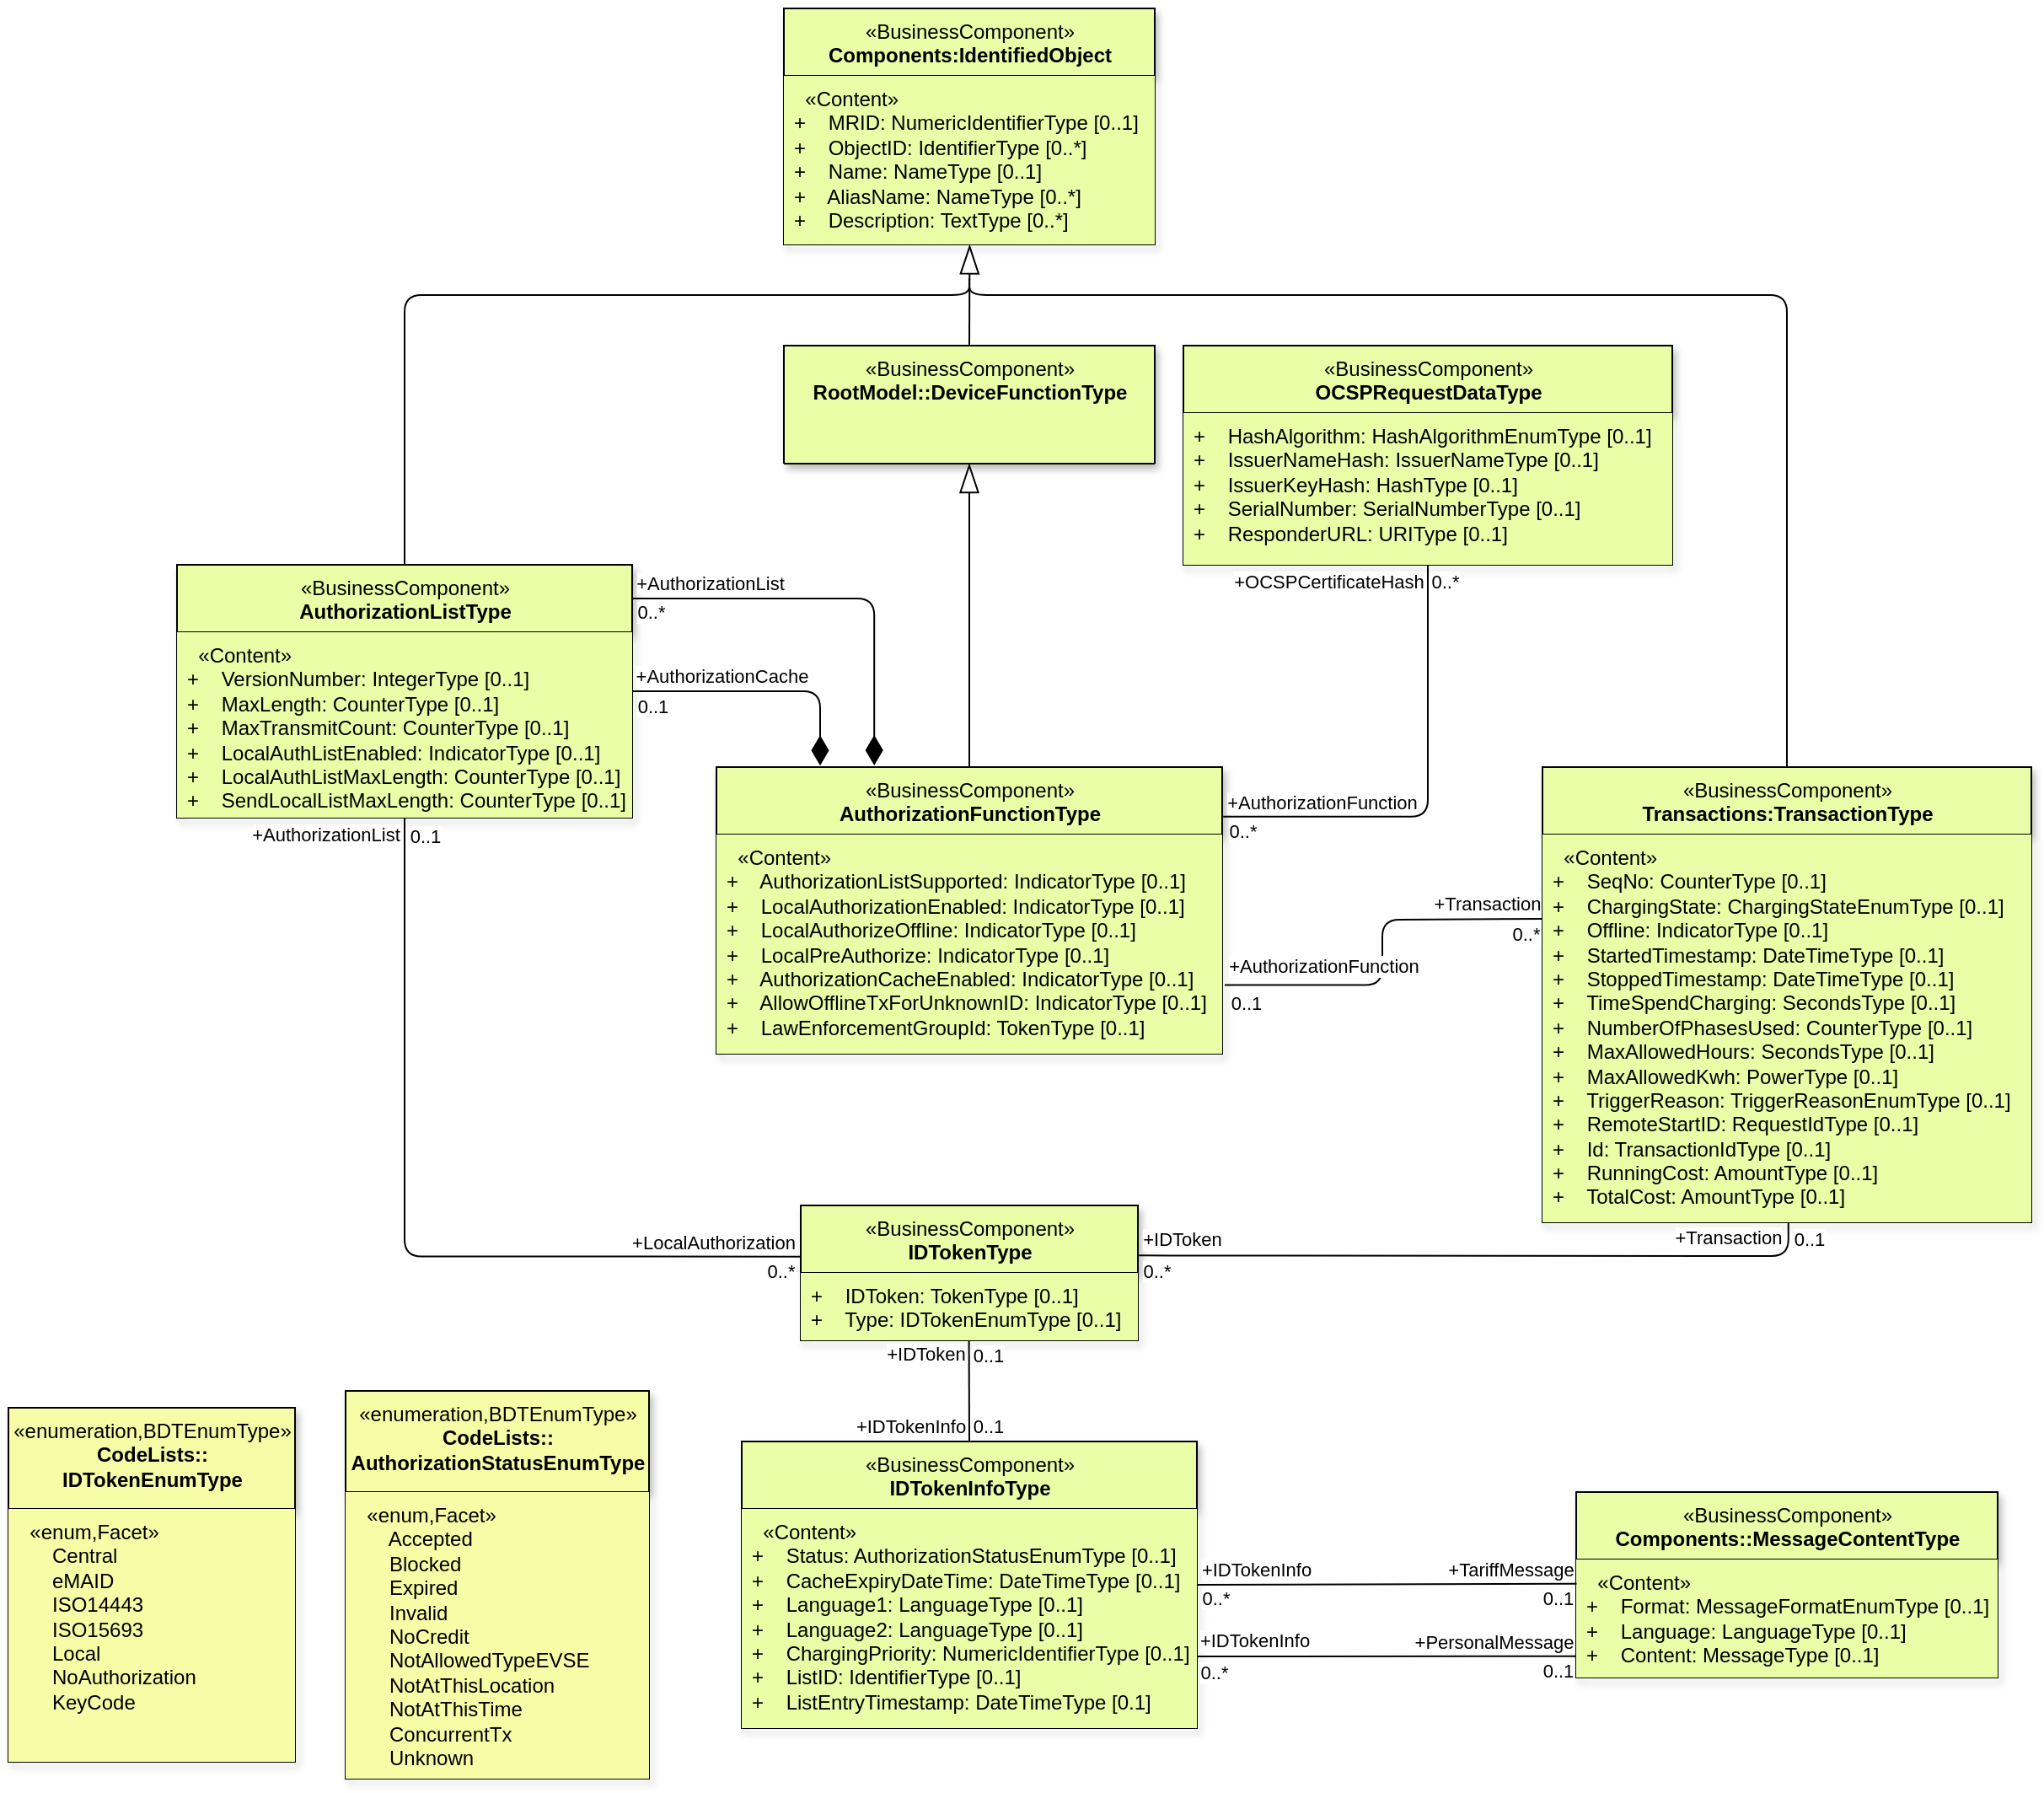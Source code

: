 <mxfile scale="0.8" border="0">
    <diagram id="2imF5TS-2AsIUvXl1Hec" name="Page-1">
        <mxGraphModel dx="204" dy="1066" grid="1" gridSize="10" guides="1" tooltips="1" connect="1" arrows="1" fold="1" page="1" pageScale="1" pageWidth="827" pageHeight="1169" math="0" shadow="0">
            <root>
                <mxCell id="0"/>
                <mxCell id="1" parent="0"/>
                <mxCell id="SdKNR-IxsHslmInC_97g-1" value="&lt;div style=&quot;line-height: 14.4px;&quot;&gt;&lt;div style=&quot;line-height: 14.4px;&quot;&gt;&lt;span style=&quot;background-color: initial;&quot;&gt;«&lt;/span&gt;&lt;span style=&quot;background-color: initial;&quot;&gt;BusinessComponent&lt;/span&gt;&lt;span style=&quot;background-color: initial;&quot;&gt;»&lt;/span&gt;&lt;br&gt;&lt;/div&gt;&lt;b&gt;Components:IdentifiedObject&lt;/b&gt;&lt;/div&gt;" style="swimlane;fontStyle=0;align=center;verticalAlign=top;childLayout=stackLayout;horizontal=1;startSize=40;horizontalStack=0;resizeParent=1;resizeParentMax=0;resizeLast=0;collapsible=0;marginBottom=0;html=1;fillColor=#e9fea7;shadow=1;fontSize=12;" parent="1" vertex="1">
                    <mxGeometry x="480" y="20" width="220" height="140" as="geometry"/>
                </mxCell>
                <mxCell id="SdKNR-IxsHslmInC_97g-2" value="&lt;div&gt;&lt;span style=&quot;text-align: center; background-color: initial;&quot;&gt;&amp;nbsp; «Content»&lt;/span&gt;&lt;br&gt;&lt;/div&gt;&lt;div&gt;&lt;span style=&quot;background-color: initial;&quot;&gt;+&amp;nbsp; &amp;nbsp; MRID: NumericIdentifierType [0..1]&lt;/span&gt;&lt;/div&gt;&lt;div&gt;+&amp;nbsp; &amp;nbsp; ObjectID: IdentifierType [0..*]&lt;span style=&quot;background-color: initial;&quot;&gt;&lt;br&gt;&lt;/span&gt;&lt;/div&gt;&lt;div&gt;+&amp;nbsp; &amp;nbsp; Name: NameType [0..1]&lt;br&gt;&lt;/div&gt;&lt;div&gt;+&amp;nbsp; &amp;nbsp; AliasName: NameType [0..*]&lt;br&gt;&lt;/div&gt;&lt;div&gt;+&amp;nbsp; &amp;nbsp; Description: TextType [0..*]&lt;br&gt;&lt;/div&gt;" style="text;html=1;strokeColor=none;fillColor=#e9fea7;align=left;verticalAlign=top;spacingLeft=4;spacingRight=4;overflow=hidden;rotatable=0;points=[[0,0.5],[1,0.5]];portConstraint=eastwest;fontSize=12;" parent="SdKNR-IxsHslmInC_97g-1" vertex="1">
                    <mxGeometry y="40" width="220" height="100" as="geometry"/>
                </mxCell>
                <mxCell id="SdKNR-IxsHslmInC_97g-24" style="edgeStyle=orthogonalEdgeStyle;rounded=1;orthogonalLoop=1;jettySize=auto;html=1;exitX=0.5;exitY=0;exitDx=0;exitDy=0;endArrow=none;endFill=0;curved=0;" parent="1" source="SdKNR-IxsHslmInC_97g-3" edge="1">
                    <mxGeometry relative="1" as="geometry">
                        <mxPoint x="590" y="180" as="targetPoint"/>
                        <Array as="points">
                            <mxPoint x="255" y="190"/>
                            <mxPoint x="590" y="190"/>
                        </Array>
                    </mxGeometry>
                </mxCell>
                <mxCell id="SdKNR-IxsHslmInC_97g-3" value="&lt;div style=&quot;line-height: 14.4px;&quot;&gt;&lt;div style=&quot;line-height: 14.4px;&quot;&gt;&lt;span style=&quot;background-color: initial;&quot;&gt;«&lt;/span&gt;&lt;span style=&quot;background-color: initial;&quot;&gt;BusinessComponent&lt;/span&gt;&lt;span style=&quot;background-color: initial;&quot;&gt;»&lt;/span&gt;&lt;br&gt;&lt;/div&gt;&lt;b&gt;AuthorizationListType&lt;/b&gt;&lt;/div&gt;" style="swimlane;fontStyle=0;align=center;verticalAlign=top;childLayout=stackLayout;horizontal=1;startSize=40;horizontalStack=0;resizeParent=1;resizeParentMax=0;resizeLast=0;collapsible=0;marginBottom=0;html=1;fillColor=#e9fea7;shadow=1;fontSize=12;" parent="1" vertex="1">
                    <mxGeometry x="120" y="350" width="270" height="150" as="geometry"/>
                </mxCell>
                <mxCell id="SdKNR-IxsHslmInC_97g-4" value="&lt;div&gt;&lt;span style=&quot;text-align: center; background-color: initial;&quot;&gt;&amp;nbsp; «Content»&lt;/span&gt;&lt;br&gt;&lt;/div&gt;&lt;div&gt;+&amp;nbsp; &amp;nbsp; VersionNumber: IntegerType [0..1]&lt;br&gt;&lt;/div&gt;&lt;div&gt;+&amp;nbsp; &amp;nbsp; MaxLength: CounterType [0..1]&lt;br&gt;&lt;/div&gt;&lt;div&gt;+&amp;nbsp; &amp;nbsp; MaxTransmitCount: CounterType [0..1]&lt;br&gt;&lt;/div&gt;&lt;div&gt;+&amp;nbsp; &amp;nbsp; LocalAuthListEnabled: IndicatorType [0..1]&lt;br&gt;&lt;/div&gt;&lt;div&gt;+&amp;nbsp; &amp;nbsp; LocalAuthListMaxLength: CounterType [0..1]&lt;br&gt;&lt;/div&gt;&lt;div&gt;+&amp;nbsp; &amp;nbsp; SendLocalListMaxLength: CounterType [0..1]&lt;br&gt;&lt;/div&gt;" style="text;html=1;strokeColor=none;fillColor=#e9fea7;align=left;verticalAlign=top;spacingLeft=4;spacingRight=4;overflow=hidden;rotatable=0;points=[[0,0.5],[1,0.5]];portConstraint=eastwest;fontSize=12;" parent="SdKNR-IxsHslmInC_97g-3" vertex="1">
                    <mxGeometry y="40" width="270" height="110" as="geometry"/>
                </mxCell>
                <mxCell id="SdKNR-IxsHslmInC_97g-5" value="&lt;div style=&quot;line-height: 14.4px;&quot;&gt;&lt;div style=&quot;line-height: 14.4px;&quot;&gt;&lt;span style=&quot;background-color: initial;&quot;&gt;«&lt;/span&gt;&lt;span style=&quot;background-color: initial;&quot;&gt;BusinessComponent&lt;/span&gt;&lt;span style=&quot;background-color: initial;&quot;&gt;»&lt;/span&gt;&lt;br&gt;&lt;/div&gt;&lt;b&gt;RootModel::DeviceFunctionType&lt;/b&gt;&lt;/div&gt;" style="swimlane;fontStyle=0;align=center;verticalAlign=top;childLayout=stackLayout;horizontal=1;startSize=70;horizontalStack=0;resizeParent=1;resizeParentMax=0;resizeLast=0;collapsible=0;marginBottom=0;html=1;fillColor=#e9fea7;shadow=1;fontSize=12;" parent="1" vertex="1">
                    <mxGeometry x="480" y="220" width="220" height="70" as="geometry"/>
                </mxCell>
                <mxCell id="SdKNR-IxsHslmInC_97g-6" value="&lt;div&gt;&lt;br&gt;&lt;/div&gt;" style="text;html=1;strokeColor=none;fillColor=#e9fea7;align=left;verticalAlign=top;spacingLeft=4;spacingRight=4;overflow=hidden;rotatable=0;points=[[0,0.5],[1,0.5]];portConstraint=eastwest;fontSize=12;" parent="SdKNR-IxsHslmInC_97g-5" vertex="1">
                    <mxGeometry y="70" width="220" as="geometry"/>
                </mxCell>
                <mxCell id="SdKNR-IxsHslmInC_97g-7" value="&lt;div style=&quot;line-height: 14.4px;&quot;&gt;&lt;div style=&quot;line-height: 14.4px;&quot;&gt;&lt;span style=&quot;background-color: initial;&quot;&gt;«&lt;/span&gt;&lt;span style=&quot;background-color: initial;&quot;&gt;BusinessComponent&lt;/span&gt;&lt;span style=&quot;background-color: initial;&quot;&gt;»&lt;/span&gt;&lt;br&gt;&lt;/div&gt;&lt;b&gt;OCSPRequestDataType&lt;/b&gt;&lt;/div&gt;" style="swimlane;fontStyle=0;align=center;verticalAlign=top;childLayout=stackLayout;horizontal=1;startSize=40;horizontalStack=0;resizeParent=1;resizeParentMax=0;resizeLast=0;collapsible=0;marginBottom=0;html=1;fillColor=#e9fea7;shadow=1;fontSize=12;" parent="1" vertex="1">
                    <mxGeometry x="717" y="220" width="290" height="130" as="geometry"/>
                </mxCell>
                <mxCell id="SdKNR-IxsHslmInC_97g-8" value="&lt;div&gt;+&amp;nbsp; &amp;nbsp; HashAlgorithm: HashAlgorithmEnumType [0..1]&lt;br&gt;&lt;/div&gt;&lt;div&gt;+&amp;nbsp; &amp;nbsp; IssuerNameHash: IssuerNameType [0..1]&lt;br&gt;&lt;/div&gt;&lt;div&gt;+&amp;nbsp; &amp;nbsp; IssuerKeyHash: HashType [0..1]&lt;br&gt;&lt;/div&gt;&lt;div&gt;+&amp;nbsp; &amp;nbsp; SerialNumber: SerialNumberType [0..1]&lt;br&gt;&lt;/div&gt;&lt;div&gt;+&amp;nbsp; &amp;nbsp; ResponderURL: URIType [0..1]&lt;br&gt;&lt;/div&gt;" style="text;html=1;strokeColor=none;fillColor=#e9fea7;align=left;verticalAlign=top;spacingLeft=4;spacingRight=4;overflow=hidden;rotatable=0;points=[[0,0.5],[1,0.5]];portConstraint=eastwest;fontSize=12;" parent="SdKNR-IxsHslmInC_97g-7" vertex="1">
                    <mxGeometry y="40" width="290" height="90" as="geometry"/>
                </mxCell>
                <mxCell id="SdKNR-IxsHslmInC_97g-26" style="edgeStyle=orthogonalEdgeStyle;rounded=0;orthogonalLoop=1;jettySize=auto;html=1;entryX=0.5;entryY=1;entryDx=0;entryDy=0;endSize=15;endArrow=blockThin;endFill=0;" parent="1" source="SdKNR-IxsHslmInC_97g-9" target="SdKNR-IxsHslmInC_97g-5" edge="1">
                    <mxGeometry relative="1" as="geometry"/>
                </mxCell>
                <mxCell id="SdKNR-IxsHslmInC_97g-9" value="&lt;div style=&quot;line-height: 14.4px;&quot;&gt;&lt;div style=&quot;line-height: 14.4px;&quot;&gt;&lt;span style=&quot;background-color: initial;&quot;&gt;«&lt;/span&gt;&lt;span style=&quot;background-color: initial;&quot;&gt;BusinessComponent&lt;/span&gt;&lt;span style=&quot;background-color: initial;&quot;&gt;»&lt;/span&gt;&lt;br&gt;&lt;/div&gt;&lt;b&gt;AuthorizationFunctionType&lt;/b&gt;&lt;/div&gt;" style="swimlane;fontStyle=0;align=center;verticalAlign=top;childLayout=stackLayout;horizontal=1;startSize=40;horizontalStack=0;resizeParent=1;resizeParentMax=0;resizeLast=0;collapsible=0;marginBottom=0;html=1;fillColor=#e9fea7;shadow=1;fontSize=12;" parent="1" vertex="1">
                    <mxGeometry x="440" y="470" width="300" height="170" as="geometry"/>
                </mxCell>
                <mxCell id="SdKNR-IxsHslmInC_97g-10" value="&lt;div&gt;&lt;span style=&quot;text-align: center; background-color: initial;&quot;&gt;&amp;nbsp; «Content»&lt;/span&gt;&lt;br&gt;&lt;/div&gt;&lt;div&gt;+&amp;nbsp; &amp;nbsp; AuthorizationListSupported: IndicatorType [0..1]&lt;br&gt;&lt;/div&gt;&lt;div&gt;+&amp;nbsp; &amp;nbsp; LocalAuthorizationEnabled: IndicatorType [0..1]&lt;br&gt;&lt;/div&gt;&lt;div&gt;+&amp;nbsp; &amp;nbsp; LocalAuthorizeOffline: IndicatorType [0..1]&lt;br&gt;&lt;/div&gt;&lt;div&gt;+&amp;nbsp; &amp;nbsp; LocalPreAuthorize: IndicatorType [0..1]&lt;br&gt;&lt;/div&gt;&lt;div&gt;+&amp;nbsp; &amp;nbsp; AuthorizationCacheEnabled: IndicatorType [0..1]&lt;br&gt;&lt;/div&gt;&lt;div&gt;+&amp;nbsp; &amp;nbsp; AllowOfflineTxForUnknownID: IndicatorType [0..1]&lt;br&gt;&lt;/div&gt;&lt;div&gt;+&amp;nbsp; &amp;nbsp; LawEnforcementGroupId: TokenType [0..1]&lt;br&gt;&lt;/div&gt;" style="text;html=1;strokeColor=none;fillColor=#e9fea7;align=left;verticalAlign=top;spacingLeft=4;spacingRight=4;overflow=hidden;rotatable=0;points=[[0,0.5],[1,0.5]];portConstraint=eastwest;fontSize=12;" parent="SdKNR-IxsHslmInC_97g-9" vertex="1">
                    <mxGeometry y="40" width="300" height="130" as="geometry"/>
                </mxCell>
                <mxCell id="SdKNR-IxsHslmInC_97g-25" style="edgeStyle=orthogonalEdgeStyle;rounded=1;orthogonalLoop=1;jettySize=auto;html=1;exitX=0.5;exitY=0;exitDx=0;exitDy=0;curved=0;endArrow=none;endFill=0;" parent="1" source="SdKNR-IxsHslmInC_97g-11" edge="1">
                    <mxGeometry relative="1" as="geometry">
                        <mxPoint x="590" y="180" as="targetPoint"/>
                        <Array as="points">
                            <mxPoint x="1075" y="190"/>
                            <mxPoint x="590" y="190"/>
                        </Array>
                    </mxGeometry>
                </mxCell>
                <mxCell id="SdKNR-IxsHslmInC_97g-11" value="&lt;div style=&quot;line-height: 14.4px;&quot;&gt;&lt;div style=&quot;line-height: 14.4px;&quot;&gt;&lt;span style=&quot;background-color: initial;&quot;&gt;«&lt;/span&gt;&lt;span style=&quot;background-color: initial;&quot;&gt;BusinessComponent&lt;/span&gt;&lt;span style=&quot;background-color: initial;&quot;&gt;»&lt;/span&gt;&lt;br&gt;&lt;/div&gt;&lt;b&gt;Transactions:TransactionType&lt;/b&gt;&lt;/div&gt;" style="swimlane;fontStyle=0;align=center;verticalAlign=top;childLayout=stackLayout;horizontal=1;startSize=40;horizontalStack=0;resizeParent=1;resizeParentMax=0;resizeLast=0;collapsible=0;marginBottom=0;html=1;fillColor=#e9fea7;shadow=1;fontSize=12;" parent="1" vertex="1">
                    <mxGeometry x="930" y="470" width="290" height="270" as="geometry"/>
                </mxCell>
                <mxCell id="SdKNR-IxsHslmInC_97g-12" value="&lt;div&gt;&lt;span style=&quot;text-align: center; background-color: initial;&quot;&gt;&amp;nbsp; «Content»&lt;/span&gt;&lt;br&gt;&lt;/div&gt;&lt;div&gt;+&amp;nbsp; &amp;nbsp; SeqNo: CounterType [0..1]&lt;br&gt;&lt;/div&gt;&lt;div&gt;+&amp;nbsp; &amp;nbsp; ChargingState: ChargingStateEnumType [0..1]&lt;br&gt;&lt;/div&gt;&lt;div&gt;+&amp;nbsp; &amp;nbsp; Offline: IndicatorType [0..1]&lt;br&gt;&lt;/div&gt;&lt;div&gt;+&amp;nbsp; &amp;nbsp; StartedTimestamp: DateTimeType [0..1]&lt;br&gt;&lt;/div&gt;&lt;div&gt;+&amp;nbsp; &amp;nbsp; StoppedTimestamp: DateTimeType [0..1]&lt;br&gt;&lt;/div&gt;&lt;div&gt;+&amp;nbsp; &amp;nbsp; TimeSpendCharging: SecondsType [0..1]&lt;br&gt;&lt;/div&gt;&lt;div&gt;+&amp;nbsp; &amp;nbsp; NumberOfPhasesUsed: CounterType [0..1]&lt;br&gt;&lt;/div&gt;&lt;div&gt;+&amp;nbsp; &amp;nbsp; MaxAllowedHours: SecondsType [0..1]&lt;br&gt;&lt;/div&gt;&lt;div&gt;+&amp;nbsp; &amp;nbsp; MaxAllowedKwh: PowerType [0..1]&lt;br&gt;&lt;/div&gt;&lt;div&gt;+&amp;nbsp; &amp;nbsp; TriggerReason: TriggerReasonEnumType [0..1]&lt;br&gt;&lt;/div&gt;&lt;div&gt;+&amp;nbsp; &amp;nbsp; RemoteStartID: RequestIdType [0..1]&lt;br&gt;&lt;/div&gt;&lt;div&gt;+&amp;nbsp; &amp;nbsp; Id: TransactionIdType [0..1]&lt;br&gt;&lt;/div&gt;&lt;div&gt;+&amp;nbsp; &amp;nbsp; RunningCost: AmountType [0..1]&lt;br&gt;&lt;/div&gt;&lt;div&gt;+&amp;nbsp; &amp;nbsp; TotalCost: AmountType [0..1]&lt;br&gt;&lt;/div&gt;" style="text;html=1;strokeColor=none;fillColor=#e9fea7;align=left;verticalAlign=top;spacingLeft=4;spacingRight=4;overflow=hidden;rotatable=0;points=[[0,0.5],[1,0.5]];portConstraint=eastwest;fontSize=12;" parent="SdKNR-IxsHslmInC_97g-11" vertex="1">
                    <mxGeometry y="40" width="290" height="230" as="geometry"/>
                </mxCell>
                <mxCell id="SdKNR-IxsHslmInC_97g-13" value="&lt;div style=&quot;line-height: 14.4px;&quot;&gt;&lt;div style=&quot;line-height: 14.4px;&quot;&gt;&lt;span style=&quot;background-color: initial;&quot;&gt;«&lt;/span&gt;&lt;span style=&quot;background-color: initial;&quot;&gt;BusinessComponent&lt;/span&gt;&lt;span style=&quot;background-color: initial;&quot;&gt;»&lt;/span&gt;&lt;br&gt;&lt;/div&gt;&lt;b&gt;IDTokenType&lt;/b&gt;&lt;/div&gt;" style="swimlane;fontStyle=0;align=center;verticalAlign=top;childLayout=stackLayout;horizontal=1;startSize=40;horizontalStack=0;resizeParent=1;resizeParentMax=0;resizeLast=0;collapsible=0;marginBottom=0;html=1;fillColor=#e9fea7;shadow=1;fontSize=12;" parent="1" vertex="1">
                    <mxGeometry x="490" y="730" width="200" height="80" as="geometry"/>
                </mxCell>
                <mxCell id="SdKNR-IxsHslmInC_97g-14" value="&lt;div&gt;+&amp;nbsp; &amp;nbsp; IDToken: TokenType [0..1]&lt;br&gt;&lt;/div&gt;&lt;div&gt;+&amp;nbsp; &amp;nbsp; Type: IDTokenEnumType [0..1]&lt;br&gt;&lt;/div&gt;" style="text;html=1;strokeColor=none;fillColor=#e9fea7;align=left;verticalAlign=top;spacingLeft=4;spacingRight=4;overflow=hidden;rotatable=0;points=[[0,0.5],[1,0.5]];portConstraint=eastwest;fontSize=12;" parent="SdKNR-IxsHslmInC_97g-13" vertex="1">
                    <mxGeometry y="40" width="200" height="40" as="geometry"/>
                </mxCell>
                <mxCell id="SdKNR-IxsHslmInC_97g-15" value="&lt;div style=&quot;line-height: 14.4px;&quot;&gt;&lt;div style=&quot;line-height: 14.4px;&quot;&gt;&lt;span style=&quot;background-color: initial;&quot;&gt;«&lt;/span&gt;&lt;span style=&quot;background-color: initial;&quot;&gt;BusinessComponent&lt;/span&gt;&lt;span style=&quot;background-color: initial;&quot;&gt;»&lt;/span&gt;&lt;br&gt;&lt;/div&gt;&lt;b&gt;IDTokenInfoType&lt;/b&gt;&lt;/div&gt;" style="swimlane;fontStyle=0;align=center;verticalAlign=top;childLayout=stackLayout;horizontal=1;startSize=40;horizontalStack=0;resizeParent=1;resizeParentMax=0;resizeLast=0;collapsible=0;marginBottom=0;html=1;fillColor=#e9fea7;shadow=1;fontSize=12;" parent="1" vertex="1">
                    <mxGeometry x="455" y="870" width="270" height="170" as="geometry"/>
                </mxCell>
                <mxCell id="SdKNR-IxsHslmInC_97g-16" value="&lt;div&gt;&lt;span style=&quot;text-align: center; background-color: initial;&quot;&gt;&amp;nbsp; «Content»&lt;/span&gt;&lt;br&gt;&lt;/div&gt;&lt;div&gt;+&amp;nbsp; &amp;nbsp; Status: AuthorizationStatusEnumType [0..1]&lt;br&gt;&lt;/div&gt;&lt;div&gt;+&amp;nbsp; &amp;nbsp; CacheExpiryDateTime: DateTimeType [0..1]&lt;br&gt;&lt;/div&gt;&lt;div&gt;+&amp;nbsp; &amp;nbsp; Language1: LanguageType [0..1]&lt;br&gt;&lt;/div&gt;&lt;div&gt;+&amp;nbsp; &amp;nbsp; Language2: LanguageType [0..1]&lt;br&gt;&lt;/div&gt;&lt;div&gt;+&amp;nbsp; &amp;nbsp; ChargingPriority: NumericIdentifierType [0..1]&lt;br&gt;&lt;/div&gt;&lt;div&gt;+&amp;nbsp; &amp;nbsp; ListID: IdentifierType [0..1]&lt;br&gt;&lt;/div&gt;&lt;div&gt;+&amp;nbsp; &amp;nbsp; ListEntryTimestamp: DateTimeType [0.1]&lt;br&gt;&lt;/div&gt;" style="text;html=1;strokeColor=none;fillColor=#e9fea7;align=left;verticalAlign=top;spacingLeft=4;spacingRight=4;overflow=hidden;rotatable=0;points=[[0,0.5],[1,0.5]];portConstraint=eastwest;fontSize=12;" parent="SdKNR-IxsHslmInC_97g-15" vertex="1">
                    <mxGeometry y="40" width="270" height="130" as="geometry"/>
                </mxCell>
                <mxCell id="SdKNR-IxsHslmInC_97g-17" value="&lt;div style=&quot;line-height: 14.4px;&quot;&gt;&lt;div style=&quot;line-height: 14.4px;&quot;&gt;&lt;span style=&quot;background-color: initial;&quot;&gt;«&lt;/span&gt;&lt;span style=&quot;background-color: initial;&quot;&gt;BusinessComponent&lt;/span&gt;&lt;span style=&quot;background-color: initial;&quot;&gt;»&lt;/span&gt;&lt;br&gt;&lt;/div&gt;&lt;b&gt;Components::MessageContentType&lt;/b&gt;&lt;/div&gt;" style="swimlane;fontStyle=0;align=center;verticalAlign=top;childLayout=stackLayout;horizontal=1;startSize=40;horizontalStack=0;resizeParent=1;resizeParentMax=0;resizeLast=0;collapsible=0;marginBottom=0;html=1;fillColor=#e9fea7;shadow=1;fontSize=12;" parent="1" vertex="1">
                    <mxGeometry x="950" y="900" width="250" height="110" as="geometry"/>
                </mxCell>
                <mxCell id="SdKNR-IxsHslmInC_97g-18" value="&lt;div&gt;&lt;span style=&quot;text-align: center; background-color: initial;&quot;&gt;&amp;nbsp; «Content»&lt;/span&gt;&lt;br&gt;&lt;/div&gt;&lt;div&gt;+&amp;nbsp; &amp;nbsp; Format: MessageFormatEnumType [0..1]&lt;/div&gt;&lt;div&gt;+&amp;nbsp; &amp;nbsp; Language: LanguageType [0..1]&lt;br&gt;&lt;/div&gt;&lt;div&gt;+&amp;nbsp; &amp;nbsp; Content: MessageType [0..1]&lt;br&gt;&lt;/div&gt;" style="text;html=1;strokeColor=none;fillColor=#e9fea7;align=left;verticalAlign=top;spacingLeft=4;spacingRight=4;overflow=hidden;rotatable=0;points=[[0,0.5],[1,0.5]];portConstraint=eastwest;fontSize=12;" parent="SdKNR-IxsHslmInC_97g-17" vertex="1">
                    <mxGeometry y="40" width="250" height="70" as="geometry"/>
                </mxCell>
                <mxCell id="SdKNR-IxsHslmInC_97g-19" value="&lt;div style=&quot;line-height: 14.4px;&quot;&gt;&lt;div style=&quot;line-height: 14.4px;&quot;&gt;&lt;span style=&quot;background-color: initial;&quot;&gt;«&lt;/span&gt;&lt;span style=&quot;background-color: initial;&quot;&gt;enumeration,BDTEnumType&lt;/span&gt;&lt;span style=&quot;background-color: initial;&quot;&gt;»&lt;/span&gt;&lt;br&gt;&lt;/div&gt;&lt;div style=&quot;line-height: 14.4px;&quot;&gt;&lt;b style=&quot;background-color: initial;&quot;&gt;CodeLists::&lt;/b&gt;&lt;/div&gt;&lt;div style=&quot;line-height: 14.4px;&quot;&gt;&lt;b style=&quot;background-color: initial;&quot;&gt;IDTokenEnumType&lt;/b&gt;&lt;br&gt;&lt;/div&gt;&lt;/div&gt;" style="swimlane;fontStyle=0;align=center;verticalAlign=top;childLayout=stackLayout;horizontal=1;startSize=60;horizontalStack=0;resizeParent=1;resizeParentMax=0;resizeLast=0;collapsible=0;marginBottom=0;html=1;fillColor=#f6fda6;shadow=1;fontSize=12;" parent="1" vertex="1">
                    <mxGeometry x="20" y="850" width="170" height="210" as="geometry"/>
                </mxCell>
                <mxCell id="SdKNR-IxsHslmInC_97g-20" value="&lt;div&gt;&lt;div style=&quot;line-height: 14.4px;&quot;&gt;&lt;span style=&quot;background-color: initial;&quot;&gt;&amp;nbsp; «&lt;/span&gt;&lt;span style=&quot;background-color: initial;&quot;&gt;enum,Facet&lt;/span&gt;&lt;span style=&quot;background-color: initial;&quot;&gt;»&lt;/span&gt;&lt;/div&gt;&lt;/div&gt;&lt;div&gt;&amp;nbsp; &amp;nbsp; &amp;nbsp; Central&lt;br&gt;&lt;/div&gt;&lt;div&gt;&amp;nbsp; &amp;nbsp; &amp;nbsp; eMAID&lt;br&gt;&lt;/div&gt;&lt;div&gt;&amp;nbsp; &amp;nbsp; &amp;nbsp; ISO14443&lt;br&gt;&lt;/div&gt;&lt;div&gt;&amp;nbsp; &amp;nbsp; &amp;nbsp; ISO15693&lt;br&gt;&lt;/div&gt;&lt;div&gt;&amp;nbsp; &amp;nbsp; &amp;nbsp; Local&lt;br&gt;&lt;/div&gt;&lt;div&gt;&amp;nbsp; &amp;nbsp; &amp;nbsp; NoAuthorization&lt;br&gt;&lt;/div&gt;&lt;div&gt;&amp;nbsp; &amp;nbsp; &amp;nbsp; KeyCode&lt;br&gt;&lt;/div&gt;" style="text;html=1;strokeColor=none;fillColor=#f6fda6;align=left;verticalAlign=top;spacingLeft=4;spacingRight=4;overflow=hidden;rotatable=0;points=[[0,0.5],[1,0.5]];portConstraint=eastwest;fontSize=12;" parent="SdKNR-IxsHslmInC_97g-19" vertex="1">
                    <mxGeometry y="60" width="170" height="150" as="geometry"/>
                </mxCell>
                <mxCell id="SdKNR-IxsHslmInC_97g-21" value="&lt;div style=&quot;line-height: 14.4px;&quot;&gt;&lt;div style=&quot;line-height: 14.4px;&quot;&gt;&lt;span style=&quot;background-color: initial;&quot;&gt;«&lt;/span&gt;&lt;span style=&quot;background-color: initial;&quot;&gt;enumeration,BDTEnumType&lt;/span&gt;&lt;span style=&quot;background-color: initial;&quot;&gt;»&lt;/span&gt;&lt;br&gt;&lt;/div&gt;&lt;div style=&quot;line-height: 14.4px;&quot;&gt;&lt;b style=&quot;background-color: initial;&quot;&gt;CodeLists::&lt;/b&gt;&lt;/div&gt;&lt;div style=&quot;line-height: 14.4px;&quot;&gt;&lt;b style=&quot;background-color: initial;&quot;&gt;AuthorizationStatusEnumType&lt;/b&gt;&lt;br&gt;&lt;/div&gt;&lt;/div&gt;" style="swimlane;fontStyle=0;align=center;verticalAlign=top;childLayout=stackLayout;horizontal=1;startSize=60;horizontalStack=0;resizeParent=1;resizeParentMax=0;resizeLast=0;collapsible=0;marginBottom=0;html=1;fillColor=#f6fda6;shadow=1;fontSize=12;" parent="1" vertex="1">
                    <mxGeometry x="220" y="840" width="180" height="230" as="geometry"/>
                </mxCell>
                <mxCell id="SdKNR-IxsHslmInC_97g-22" value="&lt;div&gt;&lt;div style=&quot;line-height: 14.4px;&quot;&gt;&lt;span style=&quot;background-color: initial;&quot;&gt;&amp;nbsp; «&lt;/span&gt;&lt;span style=&quot;background-color: initial;&quot;&gt;enum,Facet&lt;/span&gt;&lt;span style=&quot;background-color: initial;&quot;&gt;»&lt;/span&gt;&lt;/div&gt;&lt;/div&gt;&lt;div&gt;&amp;nbsp; &amp;nbsp; &amp;nbsp; Accepted&lt;br&gt;&lt;/div&gt;&lt;div&gt;&amp;nbsp; &amp;nbsp; &amp;nbsp; Blocked&lt;br&gt;&lt;/div&gt;&lt;div&gt;&amp;nbsp; &amp;nbsp; &amp;nbsp; Expired&lt;br&gt;&lt;/div&gt;&lt;div&gt;&amp;nbsp; &amp;nbsp; &amp;nbsp; Invalid&lt;br&gt;&lt;/div&gt;&lt;div&gt;&amp;nbsp; &amp;nbsp; &amp;nbsp; NoCredit&lt;br&gt;&lt;/div&gt;&lt;div&gt;&amp;nbsp; &amp;nbsp; &amp;nbsp; NotAllowedTypeEVSE&lt;br&gt;&lt;/div&gt;&lt;div&gt;&amp;nbsp; &amp;nbsp; &amp;nbsp; NotAtThisLocation&lt;br&gt;&lt;/div&gt;&lt;div&gt;&amp;nbsp; &amp;nbsp; &amp;nbsp; NotAtThisTime&lt;br&gt;&lt;/div&gt;&lt;div&gt;&amp;nbsp; &amp;nbsp; &amp;nbsp; ConcurrentTx&lt;br&gt;&lt;/div&gt;&lt;div&gt;&amp;nbsp; &amp;nbsp; &amp;nbsp; Unknown&lt;br&gt;&lt;/div&gt;" style="text;html=1;strokeColor=none;fillColor=#f6fda6;align=left;verticalAlign=top;spacingLeft=4;spacingRight=4;overflow=hidden;rotatable=0;points=[[0,0.5],[1,0.5]];portConstraint=eastwest;fontSize=12;" parent="SdKNR-IxsHslmInC_97g-21" vertex="1">
                    <mxGeometry y="60" width="180" height="170" as="geometry"/>
                </mxCell>
                <mxCell id="SdKNR-IxsHslmInC_97g-23" style="rounded=0;orthogonalLoop=1;jettySize=auto;html=1;exitX=0.5;exitY=0;exitDx=0;exitDy=0;entryX=0.501;entryY=1.002;entryDx=0;entryDy=0;entryPerimeter=0;endSize=15;endArrow=blockThin;endFill=0;" parent="1" source="SdKNR-IxsHslmInC_97g-5" target="SdKNR-IxsHslmInC_97g-2" edge="1">
                    <mxGeometry relative="1" as="geometry"/>
                </mxCell>
                <mxCell id="SdKNR-IxsHslmInC_97g-27" style="edgeStyle=orthogonalEdgeStyle;rounded=1;orthogonalLoop=1;jettySize=auto;html=1;entryX=0.312;entryY=-0.006;entryDx=0;entryDy=0;entryPerimeter=0;exitX=1.001;exitY=0.133;exitDx=0;exitDy=0;exitPerimeter=0;endSize=15;endArrow=diamondThin;endFill=1;curved=0;" parent="1" source="SdKNR-IxsHslmInC_97g-3" target="SdKNR-IxsHslmInC_97g-9" edge="1">
                    <mxGeometry relative="1" as="geometry">
                        <mxPoint x="390" y="370" as="sourcePoint"/>
                        <Array as="points">
                            <mxPoint x="534" y="370"/>
                        </Array>
                    </mxGeometry>
                </mxCell>
                <mxCell id="SdKNR-IxsHslmInC_97g-28" value="+AuthorizationList" style="edgeLabel;html=1;align=center;verticalAlign=middle;resizable=0;points=[];" parent="SdKNR-IxsHslmInC_97g-27" vertex="1" connectable="0">
                    <mxGeometry x="-0.807" y="1" relative="1" as="geometry">
                        <mxPoint x="22" y="-8" as="offset"/>
                    </mxGeometry>
                </mxCell>
                <mxCell id="SdKNR-IxsHslmInC_97g-29" value="0..*" style="edgeLabel;html=1;align=center;verticalAlign=middle;resizable=0;points=[];" parent="SdKNR-IxsHslmInC_97g-27" vertex="1" connectable="0">
                    <mxGeometry x="-0.862" y="-1" relative="1" as="geometry">
                        <mxPoint x="-6" y="7" as="offset"/>
                    </mxGeometry>
                </mxCell>
                <mxCell id="SdKNR-IxsHslmInC_97g-30" style="edgeStyle=orthogonalEdgeStyle;rounded=1;orthogonalLoop=1;jettySize=auto;html=1;exitX=1;exitY=0.5;exitDx=0;exitDy=0;entryX=0.205;entryY=-0.005;entryDx=0;entryDy=0;entryPerimeter=0;endSize=15;endArrow=diamondThin;endFill=1;curved=0;" parent="1" source="SdKNR-IxsHslmInC_97g-3" target="SdKNR-IxsHslmInC_97g-9" edge="1">
                    <mxGeometry relative="1" as="geometry"/>
                </mxCell>
                <mxCell id="SdKNR-IxsHslmInC_97g-31" value="+AuthorizationCache" style="edgeLabel;html=1;align=center;verticalAlign=middle;resizable=0;points=[];" parent="SdKNR-IxsHslmInC_97g-30" vertex="1" connectable="0">
                    <mxGeometry x="-0.615" relative="1" as="geometry">
                        <mxPoint x="23" y="-9" as="offset"/>
                    </mxGeometry>
                </mxCell>
                <mxCell id="SdKNR-IxsHslmInC_97g-32" value="0..1" style="edgeLabel;html=1;align=center;verticalAlign=middle;resizable=0;points=[];" parent="SdKNR-IxsHslmInC_97g-30" vertex="1" connectable="0">
                    <mxGeometry x="-0.723" relative="1" as="geometry">
                        <mxPoint x="-10" y="9" as="offset"/>
                    </mxGeometry>
                </mxCell>
                <mxCell id="SdKNR-IxsHslmInC_97g-33" style="edgeStyle=orthogonalEdgeStyle;rounded=1;orthogonalLoop=1;jettySize=auto;html=1;exitX=0.5;exitY=1;exitDx=0;exitDy=0;entryX=1.002;entryY=0.173;entryDx=0;entryDy=0;entryPerimeter=0;curved=0;endArrow=none;endFill=0;" parent="1" source="SdKNR-IxsHslmInC_97g-7" target="SdKNR-IxsHslmInC_97g-9" edge="1">
                    <mxGeometry relative="1" as="geometry"/>
                </mxCell>
                <mxCell id="SdKNR-IxsHslmInC_97g-34" value="+OCSPCertificateHash" style="edgeLabel;html=1;align=center;verticalAlign=middle;resizable=0;points=[];" parent="SdKNR-IxsHslmInC_97g-33" vertex="1" connectable="0">
                    <mxGeometry x="-0.941" relative="1" as="geometry">
                        <mxPoint x="-59" y="2" as="offset"/>
                    </mxGeometry>
                </mxCell>
                <mxCell id="SdKNR-IxsHslmInC_97g-35" value="0..*" style="edgeLabel;html=1;align=center;verticalAlign=middle;resizable=0;points=[];" parent="SdKNR-IxsHslmInC_97g-33" vertex="1" connectable="0">
                    <mxGeometry x="-0.928" relative="1" as="geometry">
                        <mxPoint x="10" as="offset"/>
                    </mxGeometry>
                </mxCell>
                <mxCell id="SdKNR-IxsHslmInC_97g-36" value="+AuthorizationFunction" style="edgeLabel;html=1;align=center;verticalAlign=middle;resizable=0;points=[];" parent="SdKNR-IxsHslmInC_97g-33" vertex="1" connectable="0">
                    <mxGeometry x="0.875" relative="1" as="geometry">
                        <mxPoint x="41" y="-9" as="offset"/>
                    </mxGeometry>
                </mxCell>
                <mxCell id="SdKNR-IxsHslmInC_97g-37" value="0..*" style="edgeLabel;html=1;align=center;verticalAlign=middle;resizable=0;points=[];" parent="SdKNR-IxsHslmInC_97g-33" vertex="1" connectable="0">
                    <mxGeometry x="0.919" y="1" relative="1" as="geometry">
                        <mxPoint y="7" as="offset"/>
                    </mxGeometry>
                </mxCell>
                <mxCell id="SdKNR-IxsHslmInC_97g-38" style="edgeStyle=orthogonalEdgeStyle;rounded=1;orthogonalLoop=1;jettySize=auto;html=1;entryX=1.005;entryY=0.687;entryDx=0;entryDy=0;entryPerimeter=0;curved=0;endArrow=none;endFill=0;" parent="1" target="SdKNR-IxsHslmInC_97g-10" edge="1">
                    <mxGeometry relative="1" as="geometry">
                        <mxPoint x="930" y="560" as="sourcePoint"/>
                    </mxGeometry>
                </mxCell>
                <mxCell id="SdKNR-IxsHslmInC_97g-39" value="+Transaction" style="edgeLabel;html=1;align=center;verticalAlign=middle;resizable=0;points=[];" parent="SdKNR-IxsHslmInC_97g-38" vertex="1" connectable="0">
                    <mxGeometry x="-0.866" relative="1" as="geometry">
                        <mxPoint x="-18" y="-9" as="offset"/>
                    </mxGeometry>
                </mxCell>
                <mxCell id="SdKNR-IxsHslmInC_97g-40" value="0..*" style="edgeLabel;html=1;align=center;verticalAlign=middle;resizable=0;points=[];" parent="SdKNR-IxsHslmInC_97g-38" vertex="1" connectable="0">
                    <mxGeometry x="-0.893" y="1" relative="1" as="geometry">
                        <mxPoint x="2" y="8" as="offset"/>
                    </mxGeometry>
                </mxCell>
                <mxCell id="SdKNR-IxsHslmInC_97g-41" value="+AuthorizationFunction" style="edgeLabel;html=1;align=center;verticalAlign=middle;resizable=0;points=[];" parent="SdKNR-IxsHslmInC_97g-38" vertex="1" connectable="0">
                    <mxGeometry x="0.816" relative="1" as="geometry">
                        <mxPoint x="37" y="-12" as="offset"/>
                    </mxGeometry>
                </mxCell>
                <mxCell id="SdKNR-IxsHslmInC_97g-42" value="0..1" style="edgeLabel;html=1;align=center;verticalAlign=middle;resizable=0;points=[];" parent="SdKNR-IxsHslmInC_97g-38" vertex="1" connectable="0">
                    <mxGeometry x="0.905" y="1" relative="1" as="geometry">
                        <mxPoint x="1" y="9" as="offset"/>
                    </mxGeometry>
                </mxCell>
                <mxCell id="SdKNR-IxsHslmInC_97g-44" style="edgeStyle=orthogonalEdgeStyle;rounded=1;orthogonalLoop=1;jettySize=auto;html=1;exitX=0.5;exitY=1;exitDx=0;exitDy=0;entryX=-0.002;entryY=0.379;entryDx=0;entryDy=0;entryPerimeter=0;curved=0;endArrow=none;endFill=0;" parent="1" source="SdKNR-IxsHslmInC_97g-3" target="SdKNR-IxsHslmInC_97g-13" edge="1">
                    <mxGeometry relative="1" as="geometry"/>
                </mxCell>
                <mxCell id="SdKNR-IxsHslmInC_97g-45" value="+AuthorizationList" style="edgeLabel;html=1;align=center;verticalAlign=middle;resizable=0;points=[];" parent="SdKNR-IxsHslmInC_97g-44" vertex="1" connectable="0">
                    <mxGeometry x="-0.955" relative="1" as="geometry">
                        <mxPoint x="-47" y="-1" as="offset"/>
                    </mxGeometry>
                </mxCell>
                <mxCell id="SdKNR-IxsHslmInC_97g-46" value="0..1" style="edgeLabel;html=1;align=center;verticalAlign=middle;resizable=0;points=[];" parent="SdKNR-IxsHslmInC_97g-44" vertex="1" connectable="0">
                    <mxGeometry x="-0.958" y="1" relative="1" as="geometry">
                        <mxPoint x="11" as="offset"/>
                    </mxGeometry>
                </mxCell>
                <mxCell id="SdKNR-IxsHslmInC_97g-47" value="+LocalAuthorization" style="edgeLabel;html=1;align=center;verticalAlign=middle;resizable=0;points=[];" parent="SdKNR-IxsHslmInC_97g-44" vertex="1" connectable="0">
                    <mxGeometry x="0.874" y="2" relative="1" as="geometry">
                        <mxPoint x="-20" y="-7" as="offset"/>
                    </mxGeometry>
                </mxCell>
                <mxCell id="SdKNR-IxsHslmInC_97g-48" value="0..*" style="edgeLabel;html=1;align=center;verticalAlign=middle;resizable=0;points=[];" parent="SdKNR-IxsHslmInC_97g-44" vertex="1" connectable="0">
                    <mxGeometry x="0.946" y="-2" relative="1" as="geometry">
                        <mxPoint x="2" y="6" as="offset"/>
                    </mxGeometry>
                </mxCell>
                <mxCell id="SdKNR-IxsHslmInC_97g-49" style="edgeStyle=orthogonalEdgeStyle;rounded=1;orthogonalLoop=1;jettySize=auto;html=1;entryX=0.503;entryY=1.001;entryDx=0;entryDy=0;entryPerimeter=0;exitX=1.003;exitY=0.371;exitDx=0;exitDy=0;exitPerimeter=0;endArrow=none;endFill=0;curved=0;" parent="1" source="SdKNR-IxsHslmInC_97g-13" target="SdKNR-IxsHslmInC_97g-12" edge="1">
                    <mxGeometry relative="1" as="geometry">
                        <mxPoint x="720" y="780" as="sourcePoint"/>
                        <mxPoint x="1080" y="750" as="targetPoint"/>
                        <Array as="points">
                            <mxPoint x="720" y="760"/>
                            <mxPoint x="1076" y="760"/>
                        </Array>
                    </mxGeometry>
                </mxCell>
                <mxCell id="SdKNR-IxsHslmInC_97g-50" value="+IDToken" style="edgeLabel;html=1;align=center;verticalAlign=middle;resizable=0;points=[];" parent="SdKNR-IxsHslmInC_97g-49" vertex="1" connectable="0">
                    <mxGeometry x="-0.902" y="-1" relative="1" as="geometry">
                        <mxPoint x="5" y="-11" as="offset"/>
                    </mxGeometry>
                </mxCell>
                <mxCell id="SdKNR-IxsHslmInC_97g-51" value="0..*" style="edgeLabel;html=1;align=center;verticalAlign=middle;resizable=0;points=[];" parent="SdKNR-IxsHslmInC_97g-49" vertex="1" connectable="0">
                    <mxGeometry x="-0.945" y="-2" relative="1" as="geometry">
                        <mxPoint x="-1" y="7" as="offset"/>
                    </mxGeometry>
                </mxCell>
                <mxCell id="SdKNR-IxsHslmInC_97g-52" value="+Transaction" style="edgeLabel;html=1;align=center;verticalAlign=middle;resizable=0;points=[];" parent="SdKNR-IxsHslmInC_97g-49" vertex="1" connectable="0">
                    <mxGeometry x="0.962" y="1" relative="1" as="geometry">
                        <mxPoint x="-35" y="1" as="offset"/>
                    </mxGeometry>
                </mxCell>
                <mxCell id="SdKNR-IxsHslmInC_97g-53" value="0..1" style="edgeLabel;html=1;align=center;verticalAlign=middle;resizable=0;points=[];" parent="SdKNR-IxsHslmInC_97g-49" vertex="1" connectable="0">
                    <mxGeometry x="0.955" y="-2" relative="1" as="geometry">
                        <mxPoint x="10" as="offset"/>
                    </mxGeometry>
                </mxCell>
                <mxCell id="SdKNR-IxsHslmInC_97g-56" style="rounded=0;orthogonalLoop=1;jettySize=auto;html=1;exitX=0.5;exitY=0;exitDx=0;exitDy=0;entryX=0.499;entryY=1.002;entryDx=0;entryDy=0;entryPerimeter=0;endArrow=none;endFill=0;" parent="1" source="SdKNR-IxsHslmInC_97g-15" target="SdKNR-IxsHslmInC_97g-14" edge="1">
                    <mxGeometry relative="1" as="geometry">
                        <mxPoint x="590" y="820" as="targetPoint"/>
                    </mxGeometry>
                </mxCell>
                <mxCell id="SdKNR-IxsHslmInC_97g-57" value="+IDToken" style="edgeLabel;html=1;align=center;verticalAlign=middle;resizable=0;points=[];" parent="SdKNR-IxsHslmInC_97g-56" vertex="1" connectable="0">
                    <mxGeometry x="0.802" relative="1" as="geometry">
                        <mxPoint x="-26" y="2" as="offset"/>
                    </mxGeometry>
                </mxCell>
                <mxCell id="SdKNR-IxsHslmInC_97g-58" value="0..1" style="edgeLabel;html=1;align=center;verticalAlign=middle;resizable=0;points=[];" parent="SdKNR-IxsHslmInC_97g-56" vertex="1" connectable="0">
                    <mxGeometry x="0.725" y="-1" relative="1" as="geometry">
                        <mxPoint x="10" as="offset"/>
                    </mxGeometry>
                </mxCell>
                <mxCell id="SdKNR-IxsHslmInC_97g-59" value="+IDTokenInfo" style="edgeLabel;html=1;align=center;verticalAlign=middle;resizable=0;points=[];" parent="SdKNR-IxsHslmInC_97g-56" vertex="1" connectable="0">
                    <mxGeometry x="-0.722" y="-1" relative="1" as="geometry">
                        <mxPoint x="-36" y="-1" as="offset"/>
                    </mxGeometry>
                </mxCell>
                <mxCell id="SdKNR-IxsHslmInC_97g-60" value="0..1" style="edgeLabel;html=1;align=center;verticalAlign=middle;resizable=0;points=[];" parent="SdKNR-IxsHslmInC_97g-56" vertex="1" connectable="0">
                    <mxGeometry x="-0.7" relative="1" as="geometry">
                        <mxPoint x="11" as="offset"/>
                    </mxGeometry>
                </mxCell>
                <mxCell id="SdKNR-IxsHslmInC_97g-61" style="rounded=0;orthogonalLoop=1;jettySize=auto;html=1;exitX=1;exitY=0.5;exitDx=0;exitDy=0;entryX=0.001;entryY=0.205;entryDx=0;entryDy=0;entryPerimeter=0;endArrow=none;endFill=0;" parent="1" source="SdKNR-IxsHslmInC_97g-15" target="SdKNR-IxsHslmInC_97g-18" edge="1">
                    <mxGeometry relative="1" as="geometry"/>
                </mxCell>
                <mxCell id="SdKNR-IxsHslmInC_97g-62" value="+IDTokenInfo" style="edgeLabel;html=1;align=center;verticalAlign=middle;resizable=0;points=[];" parent="SdKNR-IxsHslmInC_97g-61" vertex="1" connectable="0">
                    <mxGeometry x="-0.887" relative="1" as="geometry">
                        <mxPoint x="22" y="-9" as="offset"/>
                    </mxGeometry>
                </mxCell>
                <mxCell id="SdKNR-IxsHslmInC_97g-63" value="0..*" style="edgeLabel;html=1;align=center;verticalAlign=middle;resizable=0;points=[];" parent="SdKNR-IxsHslmInC_97g-61" vertex="1" connectable="0">
                    <mxGeometry x="-0.885" y="-1" relative="1" as="geometry">
                        <mxPoint x="-2" y="7" as="offset"/>
                    </mxGeometry>
                </mxCell>
                <mxCell id="SdKNR-IxsHslmInC_97g-64" value="+TariffMessage" style="edgeLabel;html=1;align=center;verticalAlign=middle;resizable=0;points=[];" parent="SdKNR-IxsHslmInC_97g-61" vertex="1" connectable="0">
                    <mxGeometry x="0.634" y="-1" relative="1" as="geometry">
                        <mxPoint x="2" y="-10" as="offset"/>
                    </mxGeometry>
                </mxCell>
                <mxCell id="SdKNR-IxsHslmInC_97g-65" value="0..1" style="edgeLabel;html=1;align=center;verticalAlign=middle;resizable=0;points=[];" parent="SdKNR-IxsHslmInC_97g-61" vertex="1" connectable="0">
                    <mxGeometry x="0.853" y="-1" relative="1" as="geometry">
                        <mxPoint x="5" y="7" as="offset"/>
                    </mxGeometry>
                </mxCell>
                <mxCell id="SdKNR-IxsHslmInC_97g-66" style="rounded=0;orthogonalLoop=1;jettySize=auto;html=1;exitX=1;exitY=0.75;exitDx=0;exitDy=0;entryX=-0.001;entryY=0.819;entryDx=0;entryDy=0;entryPerimeter=0;endArrow=none;endFill=0;" parent="1" source="SdKNR-IxsHslmInC_97g-15" target="SdKNR-IxsHslmInC_97g-18" edge="1">
                    <mxGeometry relative="1" as="geometry"/>
                </mxCell>
                <mxCell id="SdKNR-IxsHslmInC_97g-67" value="+IDTokenInfo" style="edgeLabel;html=1;align=center;verticalAlign=middle;resizable=0;points=[];" parent="SdKNR-IxsHslmInC_97g-66" vertex="1" connectable="0">
                    <mxGeometry x="-0.813" y="-1" relative="1" as="geometry">
                        <mxPoint x="13" y="-11" as="offset"/>
                    </mxGeometry>
                </mxCell>
                <mxCell id="SdKNR-IxsHslmInC_97g-68" value="0..*" style="edgeLabel;html=1;align=center;verticalAlign=middle;resizable=0;points=[];" parent="SdKNR-IxsHslmInC_97g-66" vertex="1" connectable="0">
                    <mxGeometry x="-0.92" relative="1" as="geometry">
                        <mxPoint x="1" y="9" as="offset"/>
                    </mxGeometry>
                </mxCell>
                <mxCell id="SdKNR-IxsHslmInC_97g-69" value="+PersonalMessage" style="edgeLabel;html=1;align=center;verticalAlign=middle;resizable=0;points=[];" parent="SdKNR-IxsHslmInC_97g-66" vertex="1" connectable="0">
                    <mxGeometry x="0.726" y="-1" relative="1" as="geometry">
                        <mxPoint x="-18" y="-10" as="offset"/>
                    </mxGeometry>
                </mxCell>
                <mxCell id="SdKNR-IxsHslmInC_97g-70" value="0..1" style="edgeLabel;html=1;align=center;verticalAlign=middle;resizable=0;points=[];" parent="SdKNR-IxsHslmInC_97g-66" vertex="1" connectable="0">
                    <mxGeometry x="0.86" relative="1" as="geometry">
                        <mxPoint x="5" y="8" as="offset"/>
                    </mxGeometry>
                </mxCell>
            </root>
        </mxGraphModel>
    </diagram>
</mxfile>